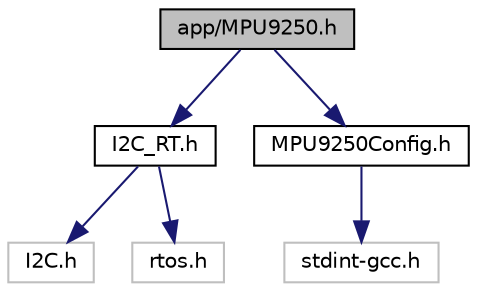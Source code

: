 digraph "app/MPU9250.h"
{
  edge [fontname="Helvetica",fontsize="10",labelfontname="Helvetica",labelfontsize="10"];
  node [fontname="Helvetica",fontsize="10",shape=record];
  Node1 [label="app/MPU9250.h",height=0.2,width=0.4,color="black", fillcolor="grey75", style="filled", fontcolor="black"];
  Node1 -> Node2 [color="midnightblue",fontsize="10",style="solid"];
  Node2 [label="I2C_RT.h",height=0.2,width=0.4,color="black", fillcolor="white", style="filled",URL="$_i2_c___r_t_8h.html"];
  Node2 -> Node3 [color="midnightblue",fontsize="10",style="solid"];
  Node3 [label="I2C.h",height=0.2,width=0.4,color="grey75", fillcolor="white", style="filled"];
  Node2 -> Node4 [color="midnightblue",fontsize="10",style="solid"];
  Node4 [label="rtos.h",height=0.2,width=0.4,color="grey75", fillcolor="white", style="filled"];
  Node1 -> Node5 [color="midnightblue",fontsize="10",style="solid"];
  Node5 [label="MPU9250Config.h",height=0.2,width=0.4,color="black", fillcolor="white", style="filled",URL="$_m_p_u9250_config_8h.html"];
  Node5 -> Node6 [color="midnightblue",fontsize="10",style="solid"];
  Node6 [label="stdint-gcc.h",height=0.2,width=0.4,color="grey75", fillcolor="white", style="filled"];
}
